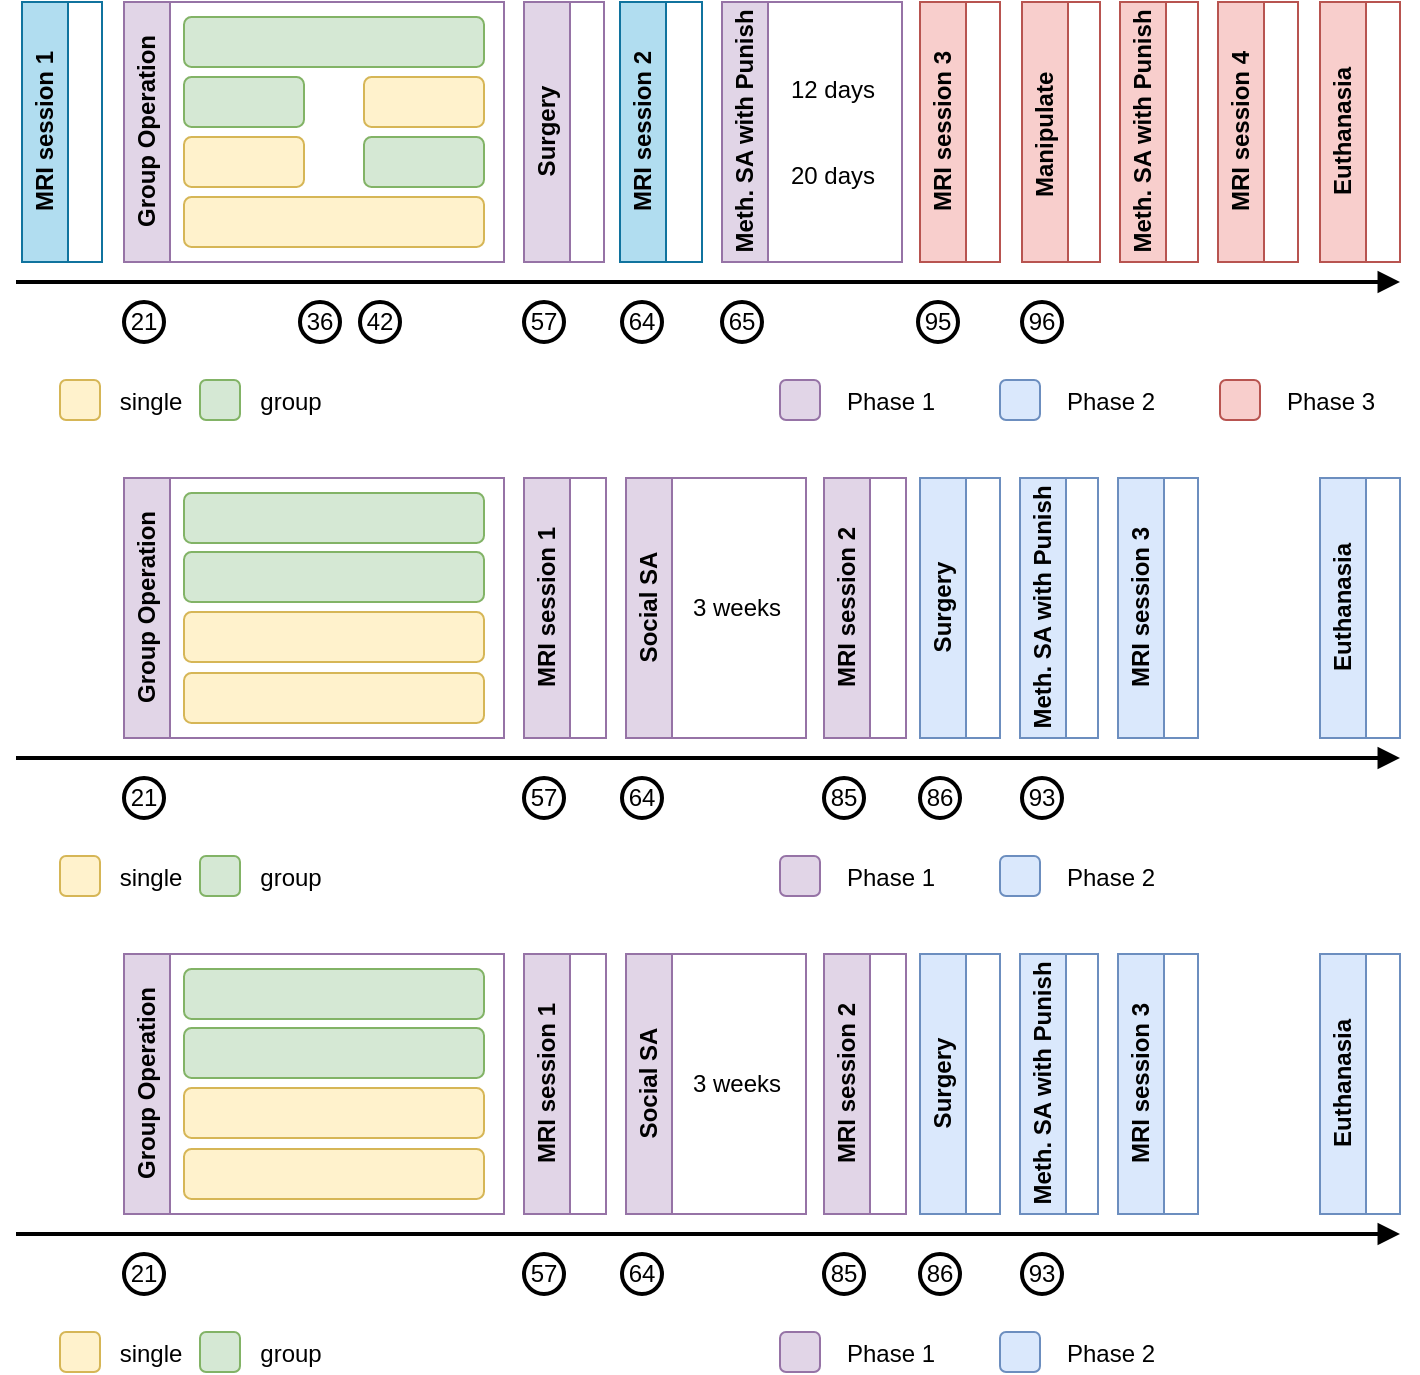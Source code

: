 <mxfile version="26.0.6">
  <diagram name="Page-1" id="I2RzQkV2m2pnWG8UewLT">
    <mxGraphModel dx="930" dy="965" grid="1" gridSize="10" guides="1" tooltips="1" connect="1" arrows="1" fold="1" page="1" pageScale="1" pageWidth="709" pageHeight="236" math="0" shadow="0">
      <root>
        <mxCell id="0" />
        <mxCell id="1" parent="0" />
        <mxCell id="CC86WL3dVChZbo9_PTtD-1" value="" style="endArrow=block;html=1;rounded=0;endFill=1;strokeWidth=2;" edge="1" parent="1">
          <mxGeometry relative="1" as="geometry">
            <mxPoint x="8" y="155" as="sourcePoint" />
            <mxPoint x="700" y="155" as="targetPoint" />
          </mxGeometry>
        </mxCell>
        <mxCell id="CC86WL3dVChZbo9_PTtD-9" value="Group Operation" style="swimlane;horizontal=0;whiteSpace=wrap;html=1;fillColor=#e1d5e7;strokeColor=#9673a6;" vertex="1" parent="1">
          <mxGeometry x="62" y="15" width="190" height="130" as="geometry">
            <mxRectangle x="40" y="160" width="40" height="120" as="alternateBounds" />
          </mxGeometry>
        </mxCell>
        <mxCell id="CC86WL3dVChZbo9_PTtD-13" value="" style="rounded=1;whiteSpace=wrap;html=1;fillColor=#fff2cc;strokeColor=#d6b656;" vertex="1" parent="CC86WL3dVChZbo9_PTtD-9">
          <mxGeometry x="30" y="97.5" width="150" height="25" as="geometry" />
        </mxCell>
        <mxCell id="CC86WL3dVChZbo9_PTtD-14" value="" style="rounded=1;whiteSpace=wrap;html=1;fillColor=#d5e8d4;strokeColor=#82b366;" vertex="1" parent="CC86WL3dVChZbo9_PTtD-9">
          <mxGeometry x="30" y="7.5" width="150" height="25" as="geometry" />
        </mxCell>
        <mxCell id="CC86WL3dVChZbo9_PTtD-15" value="" style="rounded=1;whiteSpace=wrap;html=1;fillColor=#d5e8d4;strokeColor=#82b366;" vertex="1" parent="CC86WL3dVChZbo9_PTtD-9">
          <mxGeometry x="30" y="37.5" width="60" height="25" as="geometry" />
        </mxCell>
        <mxCell id="CC86WL3dVChZbo9_PTtD-16" value="" style="rounded=1;whiteSpace=wrap;html=1;fillColor=#fff2cc;strokeColor=#d6b656;" vertex="1" parent="CC86WL3dVChZbo9_PTtD-9">
          <mxGeometry x="120" y="37.5" width="60" height="25" as="geometry" />
        </mxCell>
        <mxCell id="CC86WL3dVChZbo9_PTtD-17" value="" style="rounded=1;whiteSpace=wrap;html=1;fillColor=#fff2cc;strokeColor=#d6b656;" vertex="1" parent="CC86WL3dVChZbo9_PTtD-9">
          <mxGeometry x="30" y="67.5" width="60" height="25" as="geometry" />
        </mxCell>
        <mxCell id="CC86WL3dVChZbo9_PTtD-18" value="" style="rounded=1;whiteSpace=wrap;html=1;fillColor=#d5e8d4;strokeColor=#82b366;" vertex="1" parent="CC86WL3dVChZbo9_PTtD-9">
          <mxGeometry x="120" y="67.5" width="60" height="25" as="geometry" />
        </mxCell>
        <mxCell id="CC86WL3dVChZbo9_PTtD-10" value="21" style="ellipse;whiteSpace=wrap;html=1;aspect=fixed;strokeWidth=2;" vertex="1" parent="1">
          <mxGeometry x="62" y="165" width="20" height="20" as="geometry" />
        </mxCell>
        <mxCell id="CC86WL3dVChZbo9_PTtD-11" value="57" style="ellipse;whiteSpace=wrap;html=1;aspect=fixed;strokeWidth=2;" vertex="1" parent="1">
          <mxGeometry x="262" y="165" width="20" height="20" as="geometry" />
        </mxCell>
        <mxCell id="CC86WL3dVChZbo9_PTtD-12" value="64" style="ellipse;whiteSpace=wrap;html=1;aspect=fixed;strokeWidth=2;" vertex="1" parent="1">
          <mxGeometry x="311" y="165" width="20" height="20" as="geometry" />
        </mxCell>
        <mxCell id="CC86WL3dVChZbo9_PTtD-19" value="Surgery" style="swimlane;horizontal=0;whiteSpace=wrap;html=1;fillColor=#e1d5e7;strokeColor=#9673a6;" vertex="1" parent="1">
          <mxGeometry x="262" y="15" width="40" height="130" as="geometry">
            <mxRectangle x="40" y="160" width="40" height="120" as="alternateBounds" />
          </mxGeometry>
        </mxCell>
        <mxCell id="CC86WL3dVChZbo9_PTtD-26" value="Meth. SA with Punish" style="swimlane;horizontal=0;whiteSpace=wrap;html=1;fillColor=#e1d5e7;strokeColor=#9673a6;" vertex="1" parent="1">
          <mxGeometry x="361" y="15" width="90" height="130" as="geometry">
            <mxRectangle x="40" y="160" width="40" height="120" as="alternateBounds" />
          </mxGeometry>
        </mxCell>
        <mxCell id="CC86WL3dVChZbo9_PTtD-32" value="&lt;div&gt;12 days&lt;/div&gt;&lt;div&gt;&lt;br&gt;&lt;/div&gt;&lt;div&gt;&lt;br&gt;&lt;/div&gt;20 days" style="text;html=1;align=center;verticalAlign=middle;resizable=0;points=[];autosize=1;strokeColor=none;fillColor=none;" vertex="1" parent="CC86WL3dVChZbo9_PTtD-26">
          <mxGeometry x="20" y="30" width="70" height="70" as="geometry" />
        </mxCell>
        <mxCell id="CC86WL3dVChZbo9_PTtD-29" value="MRI session 1" style="swimlane;horizontal=0;whiteSpace=wrap;html=1;fillColor=#b1ddf0;strokeColor=#10739e;" vertex="1" parent="1">
          <mxGeometry x="11" y="15" width="40" height="130" as="geometry">
            <mxRectangle x="40" y="160" width="40" height="120" as="alternateBounds" />
          </mxGeometry>
        </mxCell>
        <mxCell id="CC86WL3dVChZbo9_PTtD-30" value="MRI session 3" style="swimlane;horizontal=0;whiteSpace=wrap;html=1;fillColor=#f8cecc;strokeColor=#b85450;" vertex="1" parent="1">
          <mxGeometry x="460" y="15" width="40" height="130" as="geometry">
            <mxRectangle x="40" y="160" width="40" height="120" as="alternateBounds" />
          </mxGeometry>
        </mxCell>
        <mxCell id="CC86WL3dVChZbo9_PTtD-31" value="95" style="ellipse;whiteSpace=wrap;html=1;aspect=fixed;strokeWidth=2;" vertex="1" parent="1">
          <mxGeometry x="459" y="165" width="20" height="20" as="geometry" />
        </mxCell>
        <mxCell id="CC86WL3dVChZbo9_PTtD-33" value="MRI session 2" style="swimlane;horizontal=0;whiteSpace=wrap;html=1;fillColor=#b1ddf0;strokeColor=#10739e;" vertex="1" parent="1">
          <mxGeometry x="310" y="15" width="41" height="130" as="geometry">
            <mxRectangle x="40" y="160" width="40" height="120" as="alternateBounds" />
          </mxGeometry>
        </mxCell>
        <mxCell id="CC86WL3dVChZbo9_PTtD-34" value="Manipulate&amp;nbsp;" style="swimlane;horizontal=0;whiteSpace=wrap;html=1;fillColor=#f8cecc;strokeColor=#b85450;" vertex="1" parent="1">
          <mxGeometry x="511" y="15" width="39" height="130" as="geometry">
            <mxRectangle x="40" y="160" width="40" height="120" as="alternateBounds" />
          </mxGeometry>
        </mxCell>
        <mxCell id="CC86WL3dVChZbo9_PTtD-36" value="MRI session 4" style="swimlane;horizontal=0;whiteSpace=wrap;html=1;fillColor=#f8cecc;strokeColor=#b85450;" vertex="1" parent="1">
          <mxGeometry x="609" y="15" width="40" height="130" as="geometry">
            <mxRectangle x="40" y="160" width="40" height="120" as="alternateBounds" />
          </mxGeometry>
        </mxCell>
        <mxCell id="CC86WL3dVChZbo9_PTtD-37" value="96" style="ellipse;whiteSpace=wrap;html=1;aspect=fixed;strokeWidth=2;" vertex="1" parent="1">
          <mxGeometry x="511" y="165" width="20" height="20" as="geometry" />
        </mxCell>
        <mxCell id="CC86WL3dVChZbo9_PTtD-38" value="Meth. SA with Punish" style="swimlane;horizontal=0;whiteSpace=wrap;html=1;fillColor=#f8cecc;strokeColor=#b85450;" vertex="1" parent="1">
          <mxGeometry x="560" y="15" width="39" height="130" as="geometry">
            <mxRectangle x="40" y="160" width="40" height="120" as="alternateBounds" />
          </mxGeometry>
        </mxCell>
        <mxCell id="CC86WL3dVChZbo9_PTtD-52" value="Euthanasia" style="swimlane;horizontal=0;whiteSpace=wrap;html=1;fillColor=#f8cecc;strokeColor=#b85450;" vertex="1" parent="1">
          <mxGeometry x="660" y="15" width="40" height="130" as="geometry">
            <mxRectangle x="40" y="160" width="40" height="120" as="alternateBounds" />
          </mxGeometry>
        </mxCell>
        <mxCell id="CC86WL3dVChZbo9_PTtD-53" value="65" style="ellipse;whiteSpace=wrap;html=1;aspect=fixed;strokeWidth=2;" vertex="1" parent="1">
          <mxGeometry x="361" y="165" width="20" height="20" as="geometry" />
        </mxCell>
        <mxCell id="CC86WL3dVChZbo9_PTtD-39" value="" style="rounded=1;whiteSpace=wrap;html=1;fillColor=#fff2cc;strokeColor=#d6b656;" vertex="1" parent="1">
          <mxGeometry x="30" y="204" width="20" height="20" as="geometry" />
        </mxCell>
        <mxCell id="CC86WL3dVChZbo9_PTtD-41" value="single" style="text;html=1;align=center;verticalAlign=bottom;resizable=0;points=[];autosize=1;strokeColor=none;fillColor=none;" vertex="1" parent="1">
          <mxGeometry x="50" y="194" width="50" height="30" as="geometry" />
        </mxCell>
        <mxCell id="CC86WL3dVChZbo9_PTtD-40" value="" style="rounded=1;whiteSpace=wrap;html=1;fillColor=#d5e8d4;strokeColor=#82b366;" vertex="1" parent="1">
          <mxGeometry x="100" y="204" width="20" height="20" as="geometry" />
        </mxCell>
        <mxCell id="CC86WL3dVChZbo9_PTtD-42" value="group" style="text;html=1;align=center;verticalAlign=bottom;resizable=0;points=[];autosize=1;strokeColor=none;fillColor=none;" vertex="1" parent="1">
          <mxGeometry x="120" y="194" width="50" height="30" as="geometry" />
        </mxCell>
        <mxCell id="CC86WL3dVChZbo9_PTtD-44" value="Phase 1" style="text;html=1;align=center;verticalAlign=bottom;resizable=0;points=[];autosize=1;strokeColor=none;fillColor=none;" vertex="1" parent="1">
          <mxGeometry x="410" y="194" width="70" height="30" as="geometry" />
        </mxCell>
        <mxCell id="CC86WL3dVChZbo9_PTtD-48" value="" style="rounded=1;whiteSpace=wrap;html=1;fillColor=#e1d5e7;strokeColor=#9673a6;" vertex="1" parent="1">
          <mxGeometry x="390" y="204" width="20" height="20" as="geometry" />
        </mxCell>
        <mxCell id="CC86WL3dVChZbo9_PTtD-46" value="Phase 2" style="text;html=1;align=center;verticalAlign=bottom;resizable=0;points=[];autosize=1;strokeColor=none;fillColor=none;" vertex="1" parent="1">
          <mxGeometry x="520" y="194" width="70" height="30" as="geometry" />
        </mxCell>
        <mxCell id="CC86WL3dVChZbo9_PTtD-49" value="" style="rounded=1;whiteSpace=wrap;html=1;fillColor=#dae8fc;strokeColor=#6c8ebf;" vertex="1" parent="1">
          <mxGeometry x="500" y="204" width="20" height="20" as="geometry" />
        </mxCell>
        <mxCell id="CC86WL3dVChZbo9_PTtD-47" value="Phase 3" style="text;html=1;align=center;verticalAlign=bottom;resizable=0;points=[];autosize=1;strokeColor=none;fillColor=none;" vertex="1" parent="1">
          <mxGeometry x="630" y="194" width="70" height="30" as="geometry" />
        </mxCell>
        <mxCell id="CC86WL3dVChZbo9_PTtD-51" value="" style="rounded=1;whiteSpace=wrap;html=1;fillColor=#f8cecc;strokeColor=#b85450;" vertex="1" parent="1">
          <mxGeometry x="610" y="204" width="20" height="20" as="geometry" />
        </mxCell>
        <mxCell id="CC86WL3dVChZbo9_PTtD-93" value="" style="endArrow=block;html=1;rounded=0;endFill=1;strokeWidth=2;" edge="1" parent="1">
          <mxGeometry relative="1" as="geometry">
            <mxPoint x="8" y="393" as="sourcePoint" />
            <mxPoint x="700" y="393" as="targetPoint" />
          </mxGeometry>
        </mxCell>
        <mxCell id="CC86WL3dVChZbo9_PTtD-94" value="Group Operation" style="swimlane;horizontal=0;whiteSpace=wrap;html=1;fillColor=#e1d5e7;strokeColor=#9673a6;" vertex="1" parent="1">
          <mxGeometry x="62" y="253" width="190" height="130" as="geometry">
            <mxRectangle x="40" y="160" width="40" height="120" as="alternateBounds" />
          </mxGeometry>
        </mxCell>
        <mxCell id="CC86WL3dVChZbo9_PTtD-95" value="" style="rounded=1;whiteSpace=wrap;html=1;fillColor=#fff2cc;strokeColor=#d6b656;" vertex="1" parent="CC86WL3dVChZbo9_PTtD-94">
          <mxGeometry x="30" y="97.5" width="150" height="25" as="geometry" />
        </mxCell>
        <mxCell id="CC86WL3dVChZbo9_PTtD-96" value="" style="rounded=1;whiteSpace=wrap;html=1;fillColor=#d5e8d4;strokeColor=#82b366;" vertex="1" parent="CC86WL3dVChZbo9_PTtD-94">
          <mxGeometry x="30" y="7.5" width="150" height="25" as="geometry" />
        </mxCell>
        <mxCell id="CC86WL3dVChZbo9_PTtD-127" value="" style="rounded=1;whiteSpace=wrap;html=1;fillColor=#d5e8d4;strokeColor=#82b366;" vertex="1" parent="CC86WL3dVChZbo9_PTtD-94">
          <mxGeometry x="30" y="37" width="150" height="25" as="geometry" />
        </mxCell>
        <mxCell id="CC86WL3dVChZbo9_PTtD-128" value="" style="rounded=1;whiteSpace=wrap;html=1;fillColor=#fff2cc;strokeColor=#d6b656;" vertex="1" parent="CC86WL3dVChZbo9_PTtD-94">
          <mxGeometry x="30" y="67" width="150" height="25" as="geometry" />
        </mxCell>
        <mxCell id="CC86WL3dVChZbo9_PTtD-101" value="21" style="ellipse;whiteSpace=wrap;html=1;aspect=fixed;strokeWidth=2;" vertex="1" parent="1">
          <mxGeometry x="62" y="403" width="20" height="20" as="geometry" />
        </mxCell>
        <mxCell id="CC86WL3dVChZbo9_PTtD-102" value="57" style="ellipse;whiteSpace=wrap;html=1;aspect=fixed;strokeWidth=2;" vertex="1" parent="1">
          <mxGeometry x="262" y="403" width="20" height="20" as="geometry" />
        </mxCell>
        <mxCell id="CC86WL3dVChZbo9_PTtD-103" value="64" style="ellipse;whiteSpace=wrap;html=1;aspect=fixed;strokeWidth=2;" vertex="1" parent="1">
          <mxGeometry x="311" y="403" width="20" height="20" as="geometry" />
        </mxCell>
        <mxCell id="CC86WL3dVChZbo9_PTtD-104" value="Surgery" style="swimlane;horizontal=0;whiteSpace=wrap;html=1;fillColor=#dae8fc;strokeColor=#6c8ebf;" vertex="1" parent="1">
          <mxGeometry x="460" y="253" width="40" height="130" as="geometry">
            <mxRectangle x="40" y="160" width="40" height="120" as="alternateBounds" />
          </mxGeometry>
        </mxCell>
        <mxCell id="CC86WL3dVChZbo9_PTtD-105" value="Social SA" style="swimlane;horizontal=0;whiteSpace=wrap;html=1;fillColor=#e1d5e7;strokeColor=#9673a6;" vertex="1" parent="1">
          <mxGeometry x="313" y="253" width="90" height="130" as="geometry">
            <mxRectangle x="40" y="160" width="40" height="120" as="alternateBounds" />
          </mxGeometry>
        </mxCell>
        <mxCell id="CC86WL3dVChZbo9_PTtD-106" value="&lt;div&gt;3 weeks&lt;/div&gt;" style="text;html=1;align=center;verticalAlign=middle;resizable=0;points=[];autosize=1;strokeColor=none;fillColor=none;" vertex="1" parent="CC86WL3dVChZbo9_PTtD-105">
          <mxGeometry x="20" y="50" width="70" height="30" as="geometry" />
        </mxCell>
        <mxCell id="CC86WL3dVChZbo9_PTtD-109" value="85" style="ellipse;whiteSpace=wrap;html=1;aspect=fixed;strokeWidth=2;" vertex="1" parent="1">
          <mxGeometry x="412" y="403" width="20" height="20" as="geometry" />
        </mxCell>
        <mxCell id="CC86WL3dVChZbo9_PTtD-110" value="MRI session 1" style="swimlane;horizontal=0;whiteSpace=wrap;html=1;fillColor=#e1d5e7;strokeColor=#9673a6;" vertex="1" parent="1">
          <mxGeometry x="262" y="253" width="41" height="130" as="geometry">
            <mxRectangle x="40" y="160" width="40" height="120" as="alternateBounds" />
          </mxGeometry>
        </mxCell>
        <mxCell id="CC86WL3dVChZbo9_PTtD-112" value="MRI session 3" style="swimlane;horizontal=0;whiteSpace=wrap;html=1;fillColor=#dae8fc;strokeColor=#6c8ebf;" vertex="1" parent="1">
          <mxGeometry x="559" y="253" width="40" height="130" as="geometry">
            <mxRectangle x="40" y="160" width="40" height="120" as="alternateBounds" />
          </mxGeometry>
        </mxCell>
        <mxCell id="CC86WL3dVChZbo9_PTtD-113" value="93" style="ellipse;whiteSpace=wrap;html=1;aspect=fixed;strokeWidth=2;" vertex="1" parent="1">
          <mxGeometry x="511" y="403" width="20" height="20" as="geometry" />
        </mxCell>
        <mxCell id="CC86WL3dVChZbo9_PTtD-114" value="Meth. SA with Punish" style="swimlane;horizontal=0;whiteSpace=wrap;html=1;fillColor=#dae8fc;strokeColor=#6c8ebf;" vertex="1" parent="1">
          <mxGeometry x="510" y="253" width="39" height="130" as="geometry">
            <mxRectangle x="40" y="160" width="40" height="120" as="alternateBounds" />
          </mxGeometry>
        </mxCell>
        <mxCell id="CC86WL3dVChZbo9_PTtD-115" value="Euthanasia" style="swimlane;horizontal=0;whiteSpace=wrap;html=1;fillColor=#dae8fc;strokeColor=#6c8ebf;" vertex="1" parent="1">
          <mxGeometry x="660" y="253" width="40" height="130" as="geometry">
            <mxRectangle x="40" y="160" width="40" height="120" as="alternateBounds" />
          </mxGeometry>
        </mxCell>
        <mxCell id="CC86WL3dVChZbo9_PTtD-117" value="" style="rounded=1;whiteSpace=wrap;html=1;fillColor=#fff2cc;strokeColor=#d6b656;" vertex="1" parent="1">
          <mxGeometry x="30" y="442" width="20" height="20" as="geometry" />
        </mxCell>
        <mxCell id="CC86WL3dVChZbo9_PTtD-118" value="single" style="text;html=1;align=center;verticalAlign=bottom;resizable=0;points=[];autosize=1;strokeColor=none;fillColor=none;" vertex="1" parent="1">
          <mxGeometry x="50" y="432" width="50" height="30" as="geometry" />
        </mxCell>
        <mxCell id="CC86WL3dVChZbo9_PTtD-119" value="" style="rounded=1;whiteSpace=wrap;html=1;fillColor=#d5e8d4;strokeColor=#82b366;" vertex="1" parent="1">
          <mxGeometry x="100" y="442" width="20" height="20" as="geometry" />
        </mxCell>
        <mxCell id="CC86WL3dVChZbo9_PTtD-120" value="group" style="text;html=1;align=center;verticalAlign=bottom;resizable=0;points=[];autosize=1;strokeColor=none;fillColor=none;" vertex="1" parent="1">
          <mxGeometry x="120" y="432" width="50" height="30" as="geometry" />
        </mxCell>
        <mxCell id="CC86WL3dVChZbo9_PTtD-121" value="Phase 1" style="text;html=1;align=center;verticalAlign=bottom;resizable=0;points=[];autosize=1;strokeColor=none;fillColor=none;" vertex="1" parent="1">
          <mxGeometry x="410" y="432" width="70" height="30" as="geometry" />
        </mxCell>
        <mxCell id="CC86WL3dVChZbo9_PTtD-122" value="" style="rounded=1;whiteSpace=wrap;html=1;fillColor=#e1d5e7;strokeColor=#9673a6;" vertex="1" parent="1">
          <mxGeometry x="390" y="442" width="20" height="20" as="geometry" />
        </mxCell>
        <mxCell id="CC86WL3dVChZbo9_PTtD-123" value="Phase 2" style="text;html=1;align=center;verticalAlign=bottom;resizable=0;points=[];autosize=1;strokeColor=none;fillColor=none;" vertex="1" parent="1">
          <mxGeometry x="520" y="432" width="70" height="30" as="geometry" />
        </mxCell>
        <mxCell id="CC86WL3dVChZbo9_PTtD-124" value="" style="rounded=1;whiteSpace=wrap;html=1;fillColor=#dae8fc;strokeColor=#6c8ebf;" vertex="1" parent="1">
          <mxGeometry x="500" y="442" width="20" height="20" as="geometry" />
        </mxCell>
        <mxCell id="CC86WL3dVChZbo9_PTtD-129" value="42" style="ellipse;whiteSpace=wrap;html=1;aspect=fixed;strokeWidth=2;" vertex="1" parent="1">
          <mxGeometry x="180" y="165" width="20" height="20" as="geometry" />
        </mxCell>
        <mxCell id="CC86WL3dVChZbo9_PTtD-130" value="36" style="ellipse;whiteSpace=wrap;html=1;aspect=fixed;strokeWidth=2;" vertex="1" parent="1">
          <mxGeometry x="150" y="165" width="20" height="20" as="geometry" />
        </mxCell>
        <mxCell id="CC86WL3dVChZbo9_PTtD-131" value="MRI session 2" style="swimlane;horizontal=0;whiteSpace=wrap;html=1;fillColor=#e1d5e7;strokeColor=#9673a6;" vertex="1" parent="1">
          <mxGeometry x="412" y="253" width="41" height="130" as="geometry">
            <mxRectangle x="40" y="160" width="40" height="120" as="alternateBounds" />
          </mxGeometry>
        </mxCell>
        <mxCell id="CC86WL3dVChZbo9_PTtD-132" value="86" style="ellipse;whiteSpace=wrap;html=1;aspect=fixed;strokeWidth=2;" vertex="1" parent="1">
          <mxGeometry x="460" y="403" width="20" height="20" as="geometry" />
        </mxCell>
        <mxCell id="CC86WL3dVChZbo9_PTtD-134" value="" style="endArrow=block;html=1;rounded=0;endFill=1;strokeWidth=2;" edge="1" parent="1">
          <mxGeometry relative="1" as="geometry">
            <mxPoint x="8" y="631" as="sourcePoint" />
            <mxPoint x="700" y="631" as="targetPoint" />
          </mxGeometry>
        </mxCell>
        <mxCell id="CC86WL3dVChZbo9_PTtD-135" value="Group Operation" style="swimlane;horizontal=0;whiteSpace=wrap;html=1;fillColor=#e1d5e7;strokeColor=#9673a6;" vertex="1" parent="1">
          <mxGeometry x="62" y="491" width="190" height="130" as="geometry">
            <mxRectangle x="40" y="160" width="40" height="120" as="alternateBounds" />
          </mxGeometry>
        </mxCell>
        <mxCell id="CC86WL3dVChZbo9_PTtD-136" value="" style="rounded=1;whiteSpace=wrap;html=1;fillColor=#fff2cc;strokeColor=#d6b656;" vertex="1" parent="CC86WL3dVChZbo9_PTtD-135">
          <mxGeometry x="30" y="97.5" width="150" height="25" as="geometry" />
        </mxCell>
        <mxCell id="CC86WL3dVChZbo9_PTtD-137" value="" style="rounded=1;whiteSpace=wrap;html=1;fillColor=#d5e8d4;strokeColor=#82b366;" vertex="1" parent="CC86WL3dVChZbo9_PTtD-135">
          <mxGeometry x="30" y="7.5" width="150" height="25" as="geometry" />
        </mxCell>
        <mxCell id="CC86WL3dVChZbo9_PTtD-138" value="" style="rounded=1;whiteSpace=wrap;html=1;fillColor=#d5e8d4;strokeColor=#82b366;" vertex="1" parent="CC86WL3dVChZbo9_PTtD-135">
          <mxGeometry x="30" y="37" width="150" height="25" as="geometry" />
        </mxCell>
        <mxCell id="CC86WL3dVChZbo9_PTtD-139" value="" style="rounded=1;whiteSpace=wrap;html=1;fillColor=#fff2cc;strokeColor=#d6b656;" vertex="1" parent="CC86WL3dVChZbo9_PTtD-135">
          <mxGeometry x="30" y="67" width="150" height="25" as="geometry" />
        </mxCell>
        <mxCell id="CC86WL3dVChZbo9_PTtD-140" value="21" style="ellipse;whiteSpace=wrap;html=1;aspect=fixed;strokeWidth=2;" vertex="1" parent="1">
          <mxGeometry x="62" y="641" width="20" height="20" as="geometry" />
        </mxCell>
        <mxCell id="CC86WL3dVChZbo9_PTtD-141" value="57" style="ellipse;whiteSpace=wrap;html=1;aspect=fixed;strokeWidth=2;" vertex="1" parent="1">
          <mxGeometry x="262" y="641" width="20" height="20" as="geometry" />
        </mxCell>
        <mxCell id="CC86WL3dVChZbo9_PTtD-142" value="64" style="ellipse;whiteSpace=wrap;html=1;aspect=fixed;strokeWidth=2;" vertex="1" parent="1">
          <mxGeometry x="311" y="641" width="20" height="20" as="geometry" />
        </mxCell>
        <mxCell id="CC86WL3dVChZbo9_PTtD-143" value="Surgery" style="swimlane;horizontal=0;whiteSpace=wrap;html=1;fillColor=#dae8fc;strokeColor=#6c8ebf;" vertex="1" parent="1">
          <mxGeometry x="460" y="491" width="40" height="130" as="geometry">
            <mxRectangle x="40" y="160" width="40" height="120" as="alternateBounds" />
          </mxGeometry>
        </mxCell>
        <mxCell id="CC86WL3dVChZbo9_PTtD-144" value="Social SA" style="swimlane;horizontal=0;whiteSpace=wrap;html=1;fillColor=#e1d5e7;strokeColor=#9673a6;" vertex="1" parent="1">
          <mxGeometry x="313" y="491" width="90" height="130" as="geometry">
            <mxRectangle x="40" y="160" width="40" height="120" as="alternateBounds" />
          </mxGeometry>
        </mxCell>
        <mxCell id="CC86WL3dVChZbo9_PTtD-145" value="&lt;div&gt;3 weeks&lt;/div&gt;" style="text;html=1;align=center;verticalAlign=middle;resizable=0;points=[];autosize=1;strokeColor=none;fillColor=none;" vertex="1" parent="CC86WL3dVChZbo9_PTtD-144">
          <mxGeometry x="20" y="50" width="70" height="30" as="geometry" />
        </mxCell>
        <mxCell id="CC86WL3dVChZbo9_PTtD-146" value="85" style="ellipse;whiteSpace=wrap;html=1;aspect=fixed;strokeWidth=2;" vertex="1" parent="1">
          <mxGeometry x="412" y="641" width="20" height="20" as="geometry" />
        </mxCell>
        <mxCell id="CC86WL3dVChZbo9_PTtD-147" value="MRI session 1" style="swimlane;horizontal=0;whiteSpace=wrap;html=1;fillColor=#e1d5e7;strokeColor=#9673a6;" vertex="1" parent="1">
          <mxGeometry x="262" y="491" width="41" height="130" as="geometry">
            <mxRectangle x="40" y="160" width="40" height="120" as="alternateBounds" />
          </mxGeometry>
        </mxCell>
        <mxCell id="CC86WL3dVChZbo9_PTtD-148" value="MRI session 3" style="swimlane;horizontal=0;whiteSpace=wrap;html=1;fillColor=#dae8fc;strokeColor=#6c8ebf;" vertex="1" parent="1">
          <mxGeometry x="559" y="491" width="40" height="130" as="geometry">
            <mxRectangle x="40" y="160" width="40" height="120" as="alternateBounds" />
          </mxGeometry>
        </mxCell>
        <mxCell id="CC86WL3dVChZbo9_PTtD-149" value="93" style="ellipse;whiteSpace=wrap;html=1;aspect=fixed;strokeWidth=2;" vertex="1" parent="1">
          <mxGeometry x="511" y="641" width="20" height="20" as="geometry" />
        </mxCell>
        <mxCell id="CC86WL3dVChZbo9_PTtD-150" value="Meth. SA with Punish" style="swimlane;horizontal=0;whiteSpace=wrap;html=1;fillColor=#dae8fc;strokeColor=#6c8ebf;" vertex="1" parent="1">
          <mxGeometry x="510" y="491" width="39" height="130" as="geometry">
            <mxRectangle x="40" y="160" width="40" height="120" as="alternateBounds" />
          </mxGeometry>
        </mxCell>
        <mxCell id="CC86WL3dVChZbo9_PTtD-151" value="Euthanasia" style="swimlane;horizontal=0;whiteSpace=wrap;html=1;fillColor=#dae8fc;strokeColor=#6c8ebf;" vertex="1" parent="1">
          <mxGeometry x="660" y="491" width="40" height="130" as="geometry">
            <mxRectangle x="40" y="160" width="40" height="120" as="alternateBounds" />
          </mxGeometry>
        </mxCell>
        <mxCell id="CC86WL3dVChZbo9_PTtD-152" value="" style="rounded=1;whiteSpace=wrap;html=1;fillColor=#fff2cc;strokeColor=#d6b656;" vertex="1" parent="1">
          <mxGeometry x="30" y="680" width="20" height="20" as="geometry" />
        </mxCell>
        <mxCell id="CC86WL3dVChZbo9_PTtD-153" value="single" style="text;html=1;align=center;verticalAlign=bottom;resizable=0;points=[];autosize=1;strokeColor=none;fillColor=none;" vertex="1" parent="1">
          <mxGeometry x="50" y="670" width="50" height="30" as="geometry" />
        </mxCell>
        <mxCell id="CC86WL3dVChZbo9_PTtD-154" value="" style="rounded=1;whiteSpace=wrap;html=1;fillColor=#d5e8d4;strokeColor=#82b366;" vertex="1" parent="1">
          <mxGeometry x="100" y="680" width="20" height="20" as="geometry" />
        </mxCell>
        <mxCell id="CC86WL3dVChZbo9_PTtD-155" value="group" style="text;html=1;align=center;verticalAlign=bottom;resizable=0;points=[];autosize=1;strokeColor=none;fillColor=none;" vertex="1" parent="1">
          <mxGeometry x="120" y="670" width="50" height="30" as="geometry" />
        </mxCell>
        <mxCell id="CC86WL3dVChZbo9_PTtD-156" value="Phase 1" style="text;html=1;align=center;verticalAlign=bottom;resizable=0;points=[];autosize=1;strokeColor=none;fillColor=none;" vertex="1" parent="1">
          <mxGeometry x="410" y="670" width="70" height="30" as="geometry" />
        </mxCell>
        <mxCell id="CC86WL3dVChZbo9_PTtD-157" value="" style="rounded=1;whiteSpace=wrap;html=1;fillColor=#e1d5e7;strokeColor=#9673a6;" vertex="1" parent="1">
          <mxGeometry x="390" y="680" width="20" height="20" as="geometry" />
        </mxCell>
        <mxCell id="CC86WL3dVChZbo9_PTtD-158" value="Phase 2" style="text;html=1;align=center;verticalAlign=bottom;resizable=0;points=[];autosize=1;strokeColor=none;fillColor=none;" vertex="1" parent="1">
          <mxGeometry x="520" y="670" width="70" height="30" as="geometry" />
        </mxCell>
        <mxCell id="CC86WL3dVChZbo9_PTtD-159" value="" style="rounded=1;whiteSpace=wrap;html=1;fillColor=#dae8fc;strokeColor=#6c8ebf;" vertex="1" parent="1">
          <mxGeometry x="500" y="680" width="20" height="20" as="geometry" />
        </mxCell>
        <mxCell id="CC86WL3dVChZbo9_PTtD-160" value="MRI session 2" style="swimlane;horizontal=0;whiteSpace=wrap;html=1;fillColor=#e1d5e7;strokeColor=#9673a6;" vertex="1" parent="1">
          <mxGeometry x="412" y="491" width="41" height="130" as="geometry">
            <mxRectangle x="40" y="160" width="40" height="120" as="alternateBounds" />
          </mxGeometry>
        </mxCell>
        <mxCell id="CC86WL3dVChZbo9_PTtD-161" value="86" style="ellipse;whiteSpace=wrap;html=1;aspect=fixed;strokeWidth=2;" vertex="1" parent="1">
          <mxGeometry x="460" y="641" width="20" height="20" as="geometry" />
        </mxCell>
      </root>
    </mxGraphModel>
  </diagram>
</mxfile>
